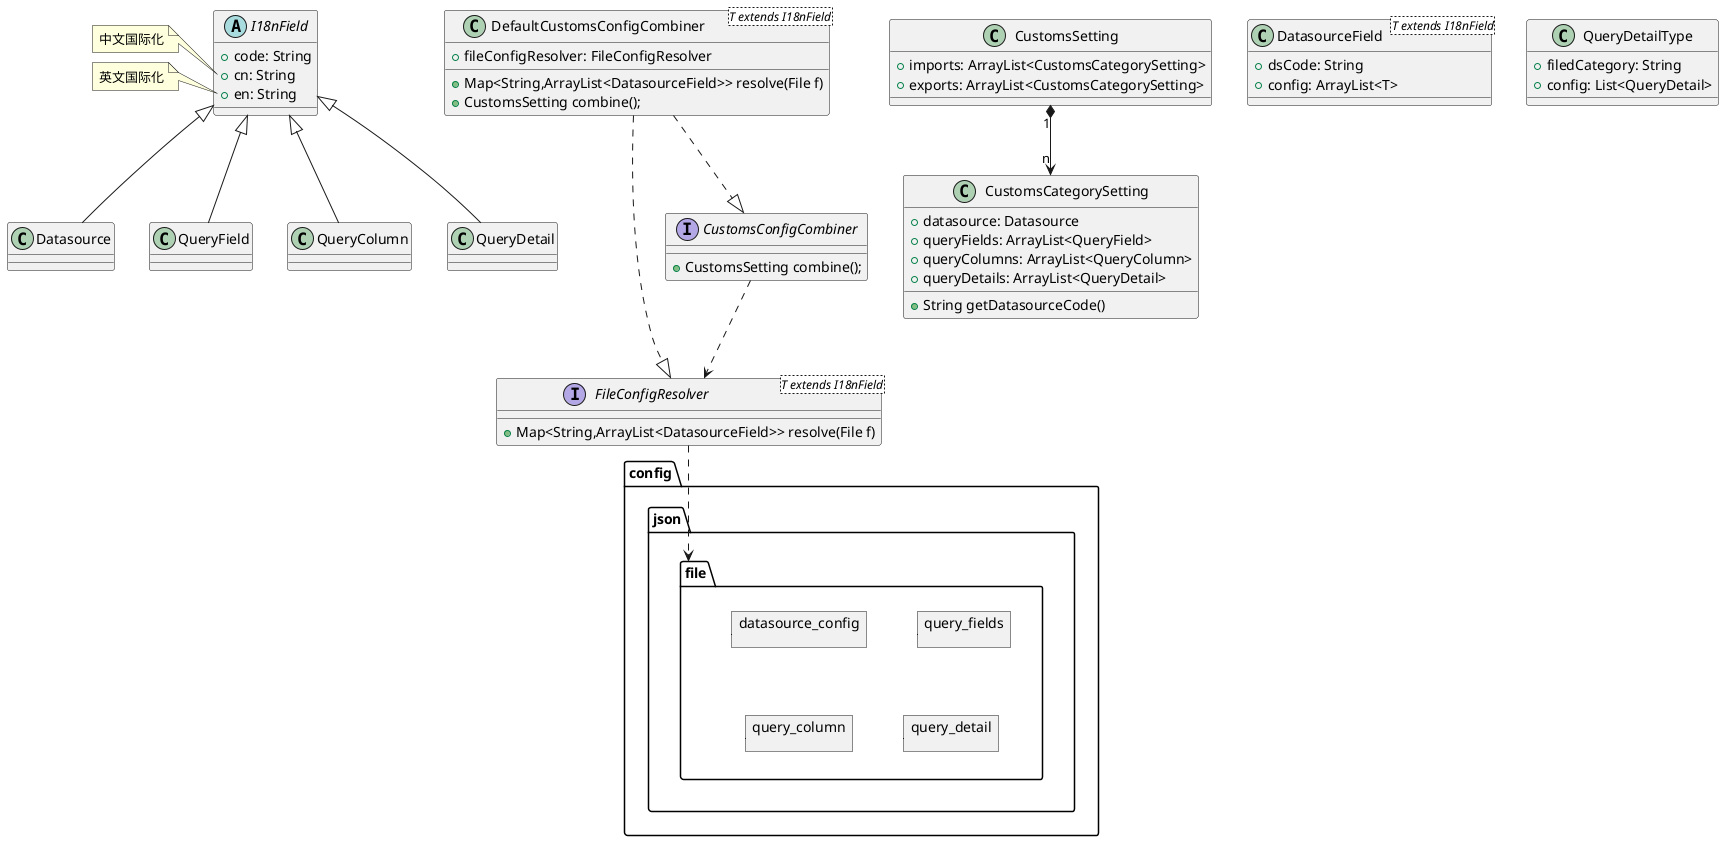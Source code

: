 @startuml
interface FileConfigResolver<T extends I18nField>{
    + Map<String,ArrayList<DatasourceField>> resolve(File f)
}
interface CustomsConfigCombiner{
    + CustomsSetting combine();
}

abstract class I18nField{
    + code: String
    + cn: String
    + en: String
}
note left of I18nField::cn
    中文国际化
end note    
note left of I18nField::en
    英文国际化
end note

class CustomsCategorySetting{
    + datasource: Datasource
    + queryFields: ArrayList<QueryField>
    + queryColumns: ArrayList<QueryColumn>
    + queryDetails: ArrayList<QueryDetail>

    + String getDatasourceCode()
}
class CustomsSetting{
    + imports: ArrayList<CustomsCategorySetting>
    + exports: ArrayList<CustomsCategorySetting>
}
class DatasourceField<T extends I18nField>{
    + dsCode: String
    + config: ArrayList<T>
}
class DefaultCustomsConfigCombiner<T extends I18nField>{
    + fileConfigResolver: FileConfigResolver 

    + Map<String,ArrayList<DatasourceField>> resolve(File f)
    + CustomsSetting combine();
}

class QueryDetailType{
    + filedCategory: String
    + config: List<QueryDetail>
}


package config.json.file {
    json datasource_config{
    }
    json query_fields{
    }
    json query_column{
    }
    json query_detail{
    }
}
I18nField <|-- Datasource
I18nField <|-- QueryField
I18nField <|-- QueryColumn
I18nField <|-- QueryDetail
FileConfigResolver ..> config.json.file 
DefaultCustomsConfigCombiner ..|> FileConfigResolver
DefaultCustomsConfigCombiner ..|> CustomsConfigCombiner
CustomsConfigCombiner ..> FileConfigResolver
CustomsSetting "1" *--> "n"  CustomsCategorySetting

@enduml